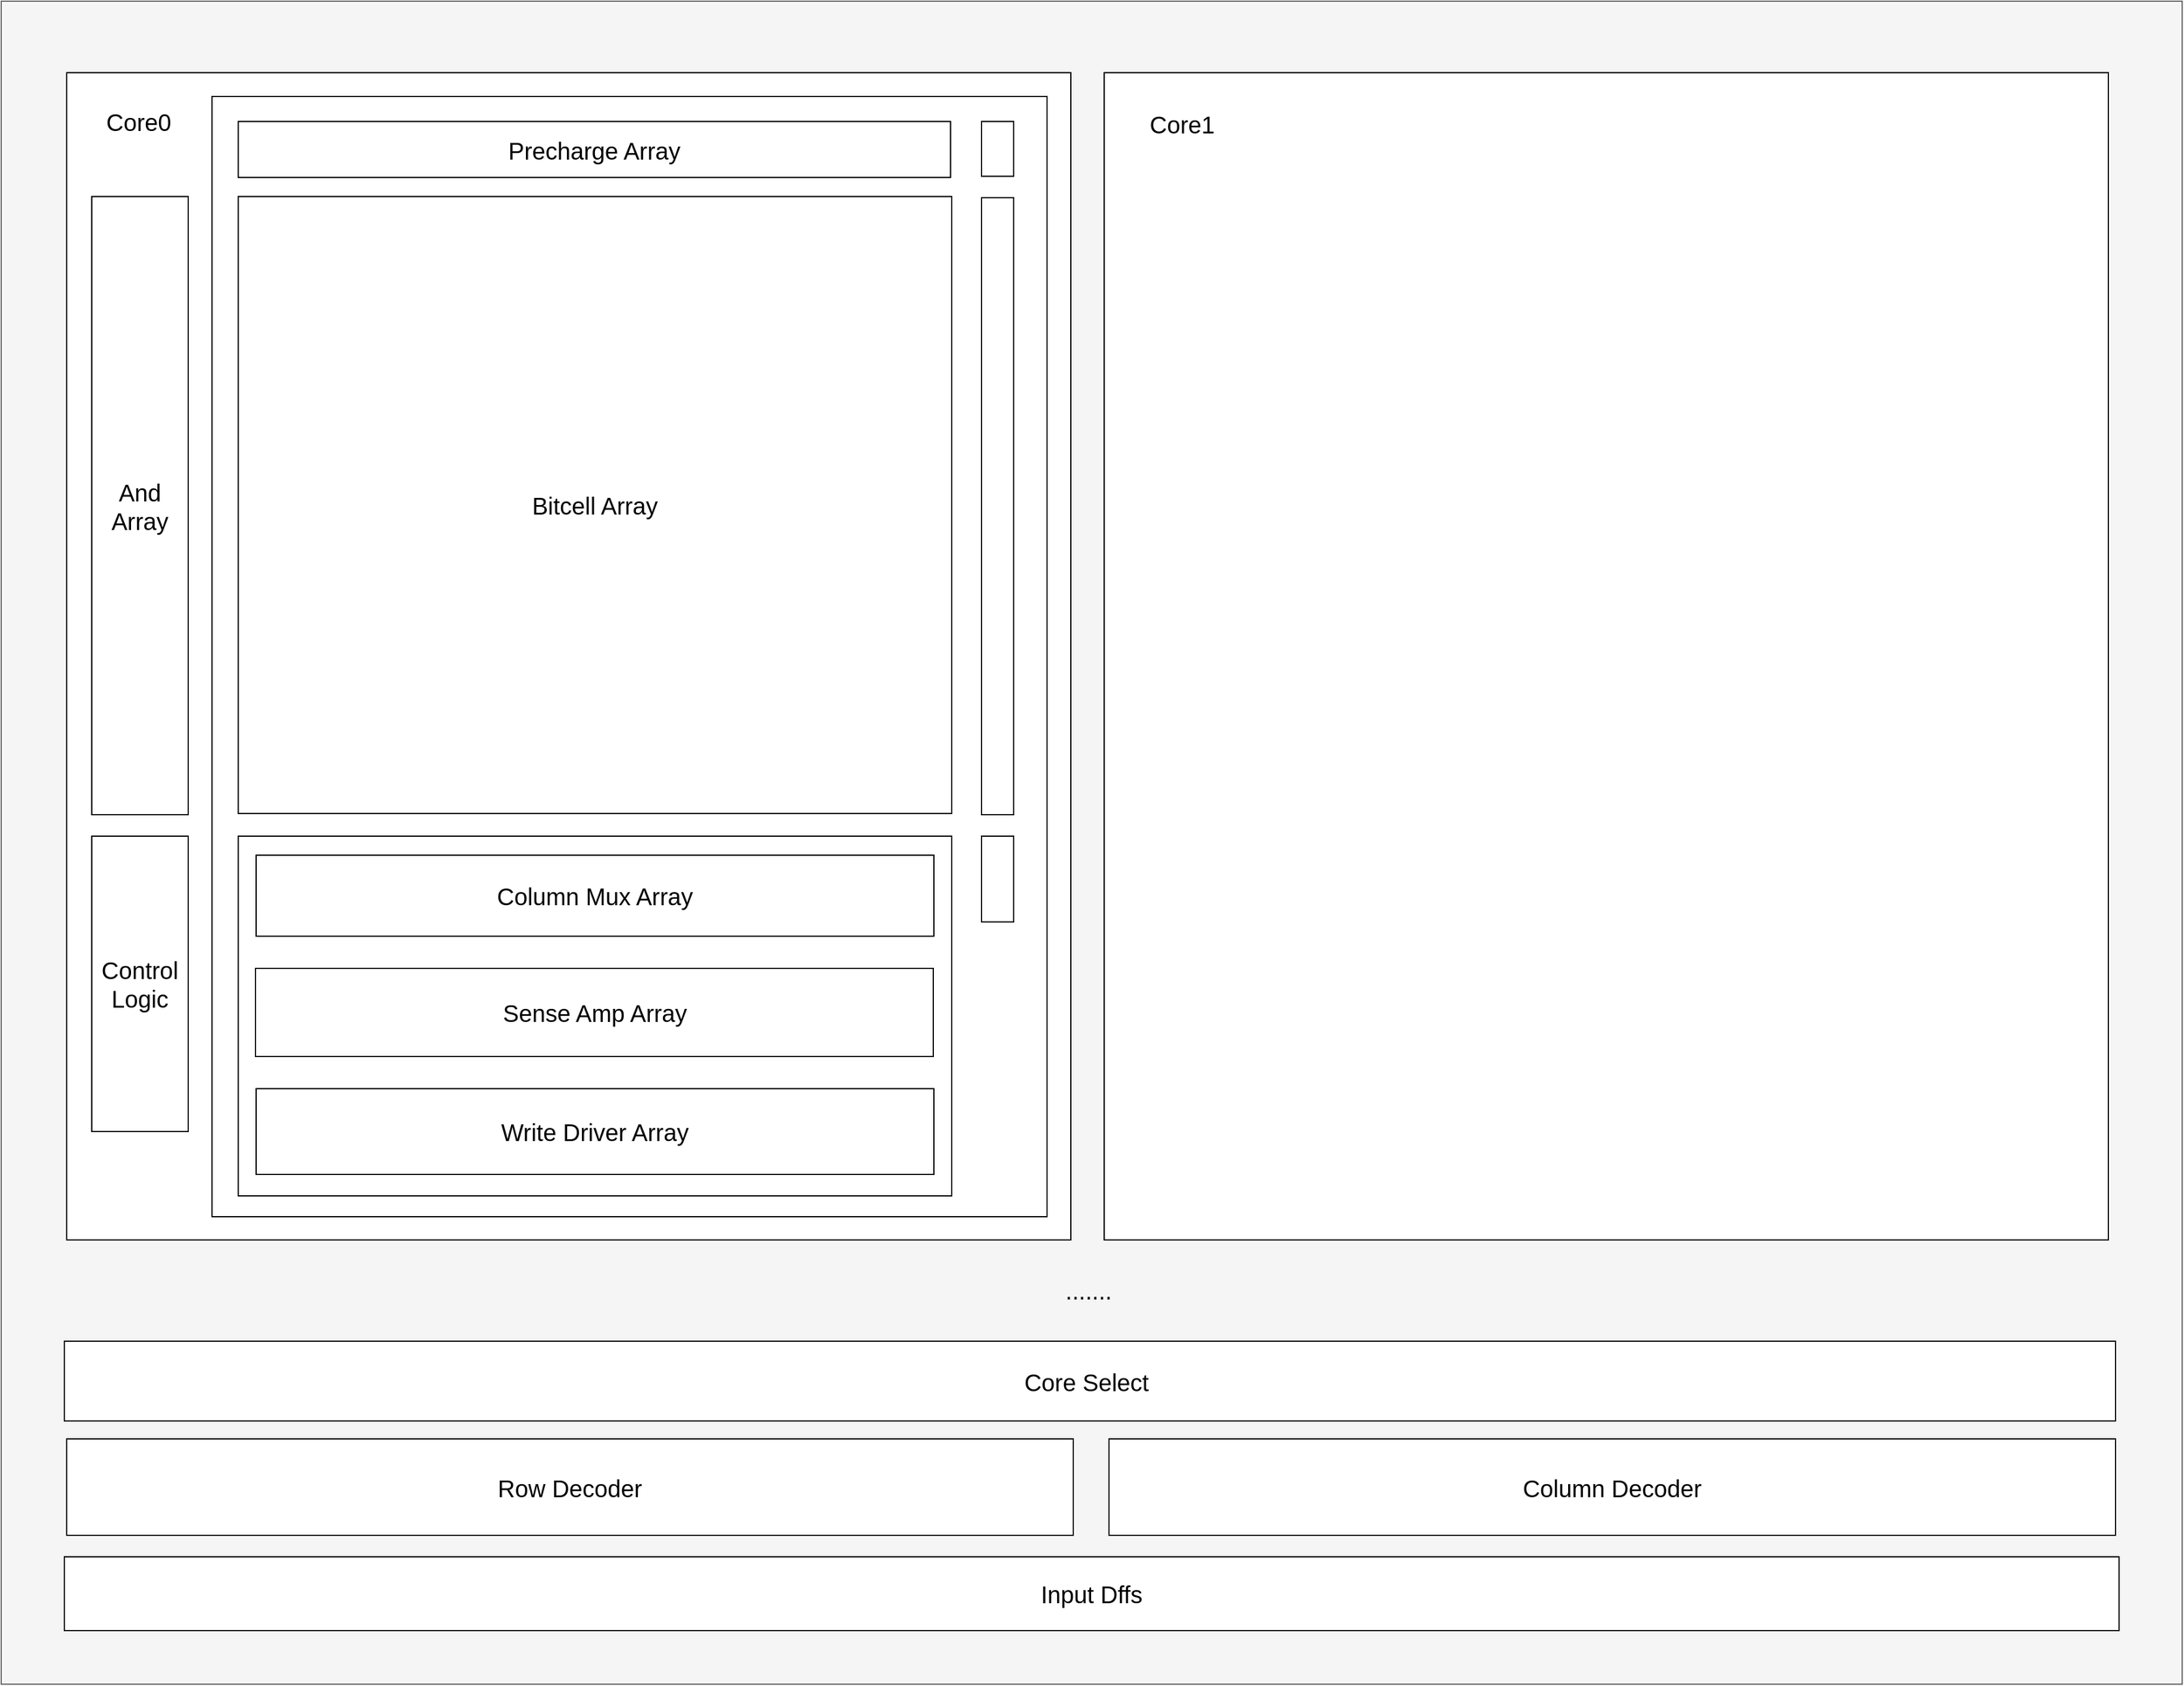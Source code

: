 <mxfile version="24.7.17">
  <diagram name="第 1 页" id="bty1wimENaI5j6K0uMYl">
    <mxGraphModel dx="1987" dy="1556" grid="0" gridSize="10" guides="1" tooltips="1" connect="1" arrows="1" fold="1" page="0" pageScale="1" pageWidth="1654" pageHeight="2336" math="0" shadow="0">
      <root>
        <mxCell id="0" />
        <mxCell id="1" parent="0" />
        <mxCell id="iCZ_zLHePpMVhIJQ2WpE-1" value="" style="rounded=0;whiteSpace=wrap;html=1;fillColor=#f5f5f5;fontColor=#333333;strokeColor=#666666;" vertex="1" parent="1">
          <mxGeometry x="636" y="774" width="1831" height="1413" as="geometry" />
        </mxCell>
        <mxCell id="iCZ_zLHePpMVhIJQ2WpE-2" value="&lt;font style=&quot;font-size: 20px;&quot;&gt;Input Dffs&lt;/font&gt;" style="rounded=0;whiteSpace=wrap;html=1;" vertex="1" parent="1">
          <mxGeometry x="689" y="2080" width="1725" height="62" as="geometry" />
        </mxCell>
        <mxCell id="iCZ_zLHePpMVhIJQ2WpE-3" value="" style="rounded=0;whiteSpace=wrap;html=1;" vertex="1" parent="1">
          <mxGeometry x="691" y="834" width="843" height="980" as="geometry" />
        </mxCell>
        <mxCell id="iCZ_zLHePpMVhIJQ2WpE-8" value="&lt;font style=&quot;font-size: 20px;&quot;&gt;And&lt;br&gt;Array&lt;/font&gt;" style="rounded=0;whiteSpace=wrap;html=1;" vertex="1" parent="1">
          <mxGeometry x="712" y="938" width="81" height="519" as="geometry" />
        </mxCell>
        <mxCell id="iCZ_zLHePpMVhIJQ2WpE-9" value="" style="rounded=0;whiteSpace=wrap;html=1;" vertex="1" parent="1">
          <mxGeometry x="813" y="854" width="701" height="940.5" as="geometry" />
        </mxCell>
        <mxCell id="iCZ_zLHePpMVhIJQ2WpE-10" value="&lt;font style=&quot;font-size: 20px;&quot;&gt;Control&lt;br&gt;Logic&lt;/font&gt;" style="rounded=0;whiteSpace=wrap;html=1;" vertex="1" parent="1">
          <mxGeometry x="712" y="1475" width="81" height="248" as="geometry" />
        </mxCell>
        <mxCell id="iCZ_zLHePpMVhIJQ2WpE-11" value="&lt;font style=&quot;font-size: 20px;&quot;&gt;Precharge Array&lt;/font&gt;" style="rounded=0;whiteSpace=wrap;html=1;" vertex="1" parent="1">
          <mxGeometry x="835" y="875" width="598" height="47" as="geometry" />
        </mxCell>
        <mxCell id="iCZ_zLHePpMVhIJQ2WpE-12" value="" style="rounded=0;whiteSpace=wrap;html=1;" vertex="1" parent="1">
          <mxGeometry x="1459" y="875" width="27" height="46" as="geometry" />
        </mxCell>
        <mxCell id="iCZ_zLHePpMVhIJQ2WpE-15" value="&lt;font style=&quot;font-size: 20px;&quot;&gt;Bitcell Array&lt;/font&gt;" style="rounded=0;whiteSpace=wrap;html=1;" vertex="1" parent="1">
          <mxGeometry x="835" y="938" width="599" height="518" as="geometry" />
        </mxCell>
        <mxCell id="iCZ_zLHePpMVhIJQ2WpE-16" value="" style="rounded=0;whiteSpace=wrap;html=1;" vertex="1" parent="1">
          <mxGeometry x="1459" y="939" width="27" height="518" as="geometry" />
        </mxCell>
        <mxCell id="iCZ_zLHePpMVhIJQ2WpE-17" value="" style="rounded=0;whiteSpace=wrap;html=1;" vertex="1" parent="1">
          <mxGeometry x="835" y="1475" width="599" height="302" as="geometry" />
        </mxCell>
        <mxCell id="iCZ_zLHePpMVhIJQ2WpE-18" value="" style="rounded=0;whiteSpace=wrap;html=1;" vertex="1" parent="1">
          <mxGeometry x="1459" y="1475" width="27" height="72" as="geometry" />
        </mxCell>
        <mxCell id="iCZ_zLHePpMVhIJQ2WpE-19" value="&lt;font style=&quot;font-size: 20px;&quot;&gt;Column Mux Array&lt;/font&gt;" style="rounded=0;whiteSpace=wrap;html=1;" vertex="1" parent="1">
          <mxGeometry x="850" y="1491" width="569" height="68" as="geometry" />
        </mxCell>
        <mxCell id="iCZ_zLHePpMVhIJQ2WpE-20" value="&lt;font style=&quot;font-size: 20px;&quot;&gt;Sense Amp Array&lt;/font&gt;" style="rounded=0;whiteSpace=wrap;html=1;" vertex="1" parent="1">
          <mxGeometry x="849.5" y="1586" width="569" height="74" as="geometry" />
        </mxCell>
        <mxCell id="iCZ_zLHePpMVhIJQ2WpE-22" value="&lt;font style=&quot;font-size: 20px;&quot;&gt;Write Driver Array&lt;/font&gt;" style="rounded=0;whiteSpace=wrap;html=1;" vertex="1" parent="1">
          <mxGeometry x="850" y="1687" width="569" height="72" as="geometry" />
        </mxCell>
        <mxCell id="iCZ_zLHePpMVhIJQ2WpE-23" value="&lt;font style=&quot;font-size: 20px;&quot;&gt;Core0&lt;/font&gt;" style="text;html=1;align=center;verticalAlign=middle;whiteSpace=wrap;rounded=0;fontSize=16;" vertex="1" parent="1">
          <mxGeometry x="717" y="860" width="69" height="30" as="geometry" />
        </mxCell>
        <mxCell id="iCZ_zLHePpMVhIJQ2WpE-25" value="" style="rounded=0;whiteSpace=wrap;html=1;" vertex="1" parent="1">
          <mxGeometry x="1562" y="834" width="843" height="980" as="geometry" />
        </mxCell>
        <mxCell id="iCZ_zLHePpMVhIJQ2WpE-26" value="&lt;font style=&quot;font-size: 20px;&quot;&gt;Core1&lt;/font&gt;" style="text;html=1;align=center;verticalAlign=middle;whiteSpace=wrap;rounded=0;fontSize=16;" vertex="1" parent="1">
          <mxGeometry x="1593" y="862" width="69" height="30" as="geometry" />
        </mxCell>
        <mxCell id="iCZ_zLHePpMVhIJQ2WpE-27" value="&lt;font style=&quot;font-size: 20px;&quot;&gt;Core Select&amp;nbsp;&lt;/font&gt;" style="rounded=0;whiteSpace=wrap;html=1;" vertex="1" parent="1">
          <mxGeometry x="689" y="1899" width="1722" height="67" as="geometry" />
        </mxCell>
        <mxCell id="iCZ_zLHePpMVhIJQ2WpE-28" value="&lt;font style=&quot;font-size: 20px;&quot;&gt;.......&lt;/font&gt;" style="text;html=1;align=center;verticalAlign=middle;whiteSpace=wrap;rounded=0;fontSize=16;" vertex="1" parent="1">
          <mxGeometry x="1519" y="1841" width="60" height="30" as="geometry" />
        </mxCell>
        <mxCell id="iCZ_zLHePpMVhIJQ2WpE-29" value="&lt;font style=&quot;font-size: 20px;&quot;&gt;Row Decoder&lt;/font&gt;" style="rounded=0;whiteSpace=wrap;html=1;" vertex="1" parent="1">
          <mxGeometry x="691" y="1981" width="845" height="81" as="geometry" />
        </mxCell>
        <mxCell id="iCZ_zLHePpMVhIJQ2WpE-30" value="&lt;font style=&quot;font-size: 20px;&quot;&gt;Column Decoder&lt;/font&gt;" style="rounded=0;whiteSpace=wrap;html=1;" vertex="1" parent="1">
          <mxGeometry x="1566" y="1981" width="845" height="81" as="geometry" />
        </mxCell>
      </root>
    </mxGraphModel>
  </diagram>
</mxfile>
